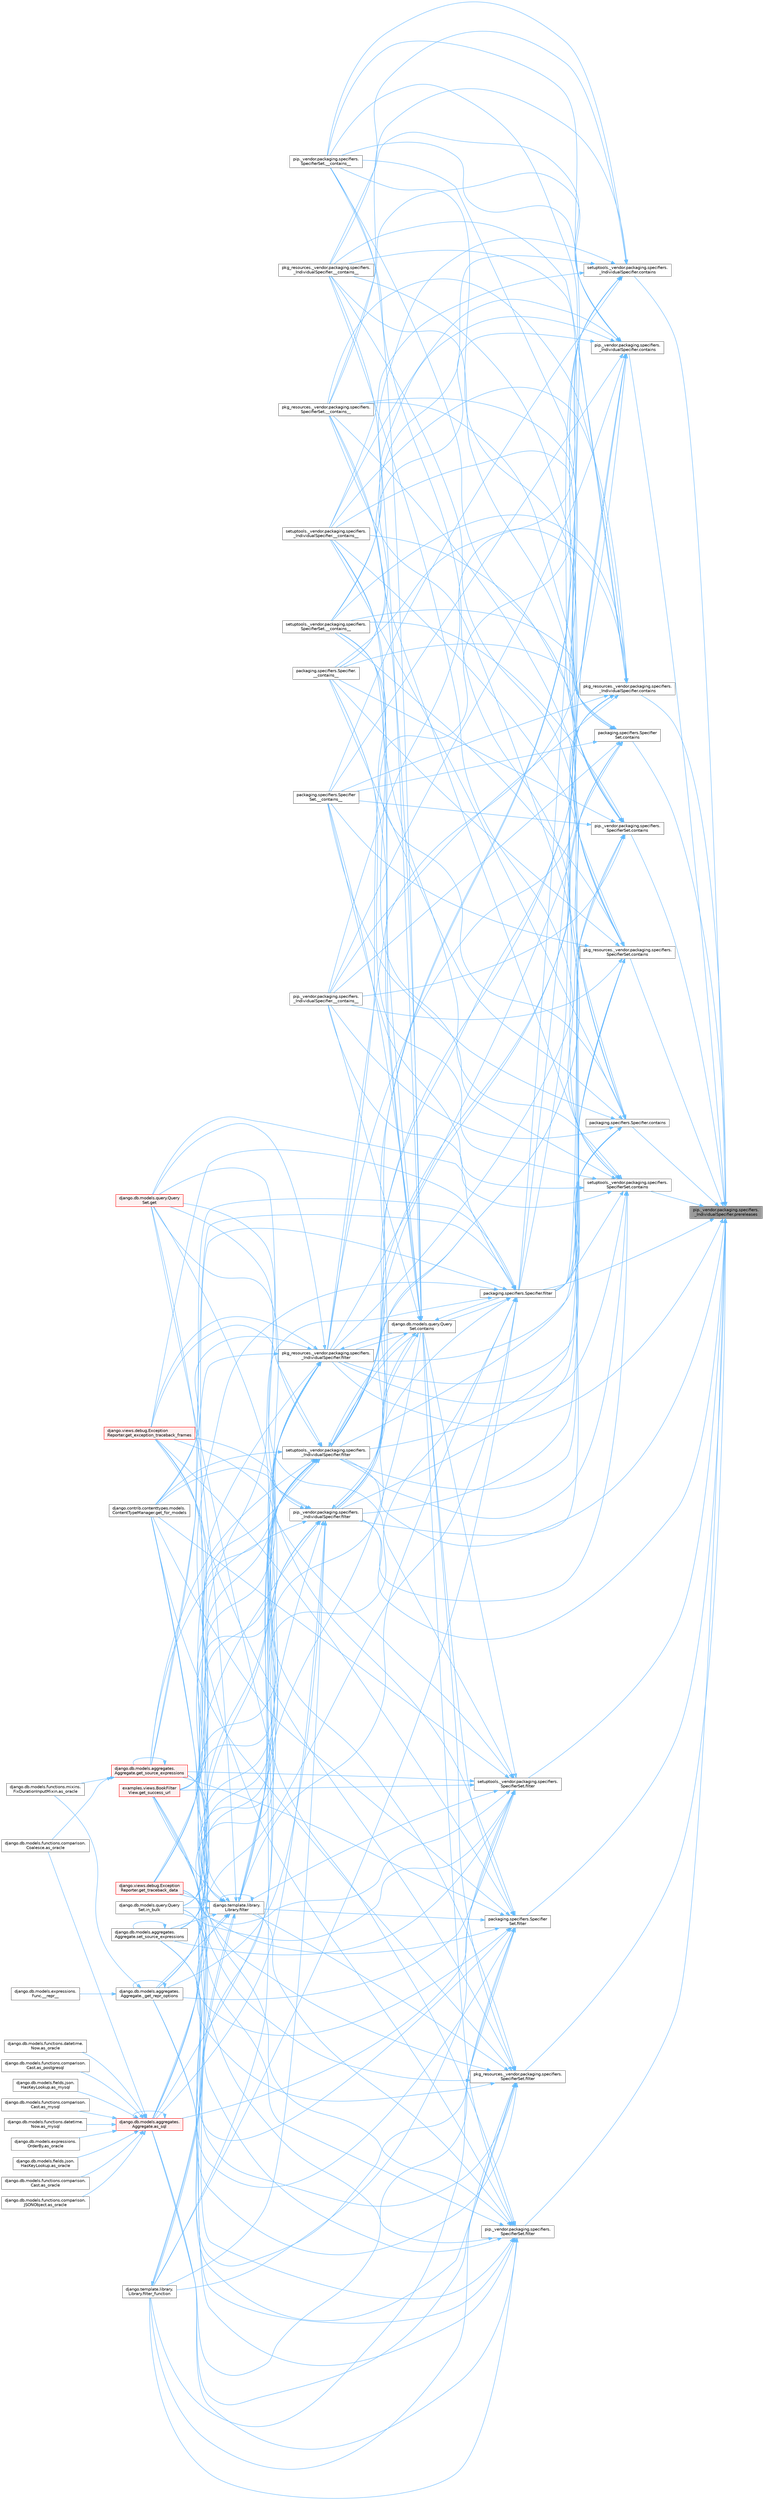 digraph "pip._vendor.packaging.specifiers._IndividualSpecifier.prereleases"
{
 // LATEX_PDF_SIZE
  bgcolor="transparent";
  edge [fontname=Helvetica,fontsize=10,labelfontname=Helvetica,labelfontsize=10];
  node [fontname=Helvetica,fontsize=10,shape=box,height=0.2,width=0.4];
  rankdir="RL";
  Node1 [id="Node000001",label="pip._vendor.packaging.specifiers.\l_IndividualSpecifier.prereleases",height=0.2,width=0.4,color="gray40", fillcolor="grey60", style="filled", fontcolor="black",tooltip=" "];
  Node1 -> Node2 [id="edge1_Node000001_Node000002",dir="back",color="steelblue1",style="solid",tooltip=" "];
  Node2 [id="Node000002",label="packaging.specifiers.Specifier.contains",height=0.2,width=0.4,color="grey40", fillcolor="white", style="filled",URL="$classpackaging_1_1specifiers_1_1_specifier.html#a782f94ca4b4d15bd461fd4c7a1c64ea1",tooltip=" "];
  Node2 -> Node3 [id="edge2_Node000002_Node000003",dir="back",color="steelblue1",style="solid",tooltip=" "];
  Node3 [id="Node000003",label="packaging.specifiers.Specifier.\l__contains__",height=0.2,width=0.4,color="grey40", fillcolor="white", style="filled",URL="$classpackaging_1_1specifiers_1_1_specifier.html#adc6d0f14bb1eff89499eea42047f3ba1",tooltip=" "];
  Node2 -> Node4 [id="edge3_Node000002_Node000004",dir="back",color="steelblue1",style="solid",tooltip=" "];
  Node4 [id="Node000004",label="packaging.specifiers.Specifier\lSet.__contains__",height=0.2,width=0.4,color="grey40", fillcolor="white", style="filled",URL="$classpackaging_1_1specifiers_1_1_specifier_set.html#afe431232e3df02a4ebec8ed882319eb4",tooltip=" "];
  Node2 -> Node5 [id="edge4_Node000002_Node000005",dir="back",color="steelblue1",style="solid",tooltip=" "];
  Node5 [id="Node000005",label="pip._vendor.packaging.specifiers.\l_IndividualSpecifier.__contains__",height=0.2,width=0.4,color="grey40", fillcolor="white", style="filled",URL="$classpip_1_1__vendor_1_1packaging_1_1specifiers_1_1___individual_specifier.html#a838b430af2f5ab5d2241a7c0bdd0e99e",tooltip=" "];
  Node2 -> Node6 [id="edge5_Node000002_Node000006",dir="back",color="steelblue1",style="solid",tooltip=" "];
  Node6 [id="Node000006",label="pip._vendor.packaging.specifiers.\lSpecifierSet.__contains__",height=0.2,width=0.4,color="grey40", fillcolor="white", style="filled",URL="$classpip_1_1__vendor_1_1packaging_1_1specifiers_1_1_specifier_set.html#a6129bfedcd20834661d4883f7fbaed86",tooltip=" "];
  Node2 -> Node7 [id="edge6_Node000002_Node000007",dir="back",color="steelblue1",style="solid",tooltip=" "];
  Node7 [id="Node000007",label="pkg_resources._vendor.packaging.specifiers.\l_IndividualSpecifier.__contains__",height=0.2,width=0.4,color="grey40", fillcolor="white", style="filled",URL="$classpkg__resources_1_1__vendor_1_1packaging_1_1specifiers_1_1___individual_specifier.html#a2370a23a1faa6987b992d9e69069aa6b",tooltip=" "];
  Node2 -> Node8 [id="edge7_Node000002_Node000008",dir="back",color="steelblue1",style="solid",tooltip=" "];
  Node8 [id="Node000008",label="pkg_resources._vendor.packaging.specifiers.\lSpecifierSet.__contains__",height=0.2,width=0.4,color="grey40", fillcolor="white", style="filled",URL="$classpkg__resources_1_1__vendor_1_1packaging_1_1specifiers_1_1_specifier_set.html#aad5022ca5dea895ec350e338ba308529",tooltip=" "];
  Node2 -> Node9 [id="edge8_Node000002_Node000009",dir="back",color="steelblue1",style="solid",tooltip=" "];
  Node9 [id="Node000009",label="setuptools._vendor.packaging.specifiers.\l_IndividualSpecifier.__contains__",height=0.2,width=0.4,color="grey40", fillcolor="white", style="filled",URL="$classsetuptools_1_1__vendor_1_1packaging_1_1specifiers_1_1___individual_specifier.html#aff90cdb7b48e1e261461d10f6bbe8c5e",tooltip=" "];
  Node2 -> Node10 [id="edge9_Node000002_Node000010",dir="back",color="steelblue1",style="solid",tooltip=" "];
  Node10 [id="Node000010",label="setuptools._vendor.packaging.specifiers.\lSpecifierSet.__contains__",height=0.2,width=0.4,color="grey40", fillcolor="white", style="filled",URL="$classsetuptools_1_1__vendor_1_1packaging_1_1specifiers_1_1_specifier_set.html#a44a6f0f6a924c5c4fb150fff13c089c6",tooltip=" "];
  Node2 -> Node11 [id="edge10_Node000002_Node000011",dir="back",color="steelblue1",style="solid",tooltip=" "];
  Node11 [id="Node000011",label="packaging.specifiers.Specifier.filter",height=0.2,width=0.4,color="grey40", fillcolor="white", style="filled",URL="$classpackaging_1_1specifiers_1_1_specifier.html#a22d9e14c5343d89e742b098b6d7997f7",tooltip=" "];
  Node11 -> Node12 [id="edge11_Node000011_Node000012",dir="back",color="steelblue1",style="solid",tooltip=" "];
  Node12 [id="Node000012",label="django.db.models.aggregates.\lAggregate._get_repr_options",height=0.2,width=0.4,color="grey40", fillcolor="white", style="filled",URL="$classdjango_1_1db_1_1models_1_1aggregates_1_1_aggregate.html#a9256cb09b47d2922447ef2d7e78a9cc7",tooltip=" "];
  Node12 -> Node13 [id="edge12_Node000012_Node000013",dir="back",color="steelblue1",style="solid",tooltip=" "];
  Node13 [id="Node000013",label="django.db.models.expressions.\lFunc.__repr__",height=0.2,width=0.4,color="grey40", fillcolor="white", style="filled",URL="$classdjango_1_1db_1_1models_1_1expressions_1_1_func.html#ad1ef3800339ee0fc7cb10de00f83dc79",tooltip=" "];
  Node12 -> Node12 [id="edge13_Node000012_Node000012",dir="back",color="steelblue1",style="solid",tooltip=" "];
  Node12 -> Node14 [id="edge14_Node000012_Node000014",dir="back",color="steelblue1",style="solid",tooltip=" "];
  Node14 [id="Node000014",label="django.db.models.functions.mixins.\lFixDurationInputMixin.as_oracle",height=0.2,width=0.4,color="grey40", fillcolor="white", style="filled",URL="$classdjango_1_1db_1_1models_1_1functions_1_1mixins_1_1_fix_duration_input_mixin.html#a2e5d6957724a89d03541cc897b6e6e53",tooltip=" "];
  Node11 -> Node15 [id="edge15_Node000011_Node000015",dir="back",color="steelblue1",style="solid",tooltip=" "];
  Node15 [id="Node000015",label="django.db.models.aggregates.\lAggregate.as_sql",height=0.2,width=0.4,color="red", fillcolor="#FFF0F0", style="filled",URL="$classdjango_1_1db_1_1models_1_1aggregates_1_1_aggregate.html#aeb213202f480fabf5956d513efab08d6",tooltip=" "];
  Node15 -> Node16 [id="edge16_Node000015_Node000016",dir="back",color="steelblue1",style="solid",tooltip=" "];
  Node16 [id="Node000016",label="django.db.models.fields.json.\lHasKeyLookup.as_mysql",height=0.2,width=0.4,color="grey40", fillcolor="white", style="filled",URL="$classdjango_1_1db_1_1models_1_1fields_1_1json_1_1_has_key_lookup.html#a10f67427287f2c0ea32513ca6f481e96",tooltip=" "];
  Node15 -> Node17 [id="edge17_Node000015_Node000017",dir="back",color="steelblue1",style="solid",tooltip=" "];
  Node17 [id="Node000017",label="django.db.models.functions.comparison.\lCast.as_mysql",height=0.2,width=0.4,color="grey40", fillcolor="white", style="filled",URL="$classdjango_1_1db_1_1models_1_1functions_1_1comparison_1_1_cast.html#a447737891e955909c6a381529a67a84e",tooltip=" "];
  Node15 -> Node18 [id="edge18_Node000015_Node000018",dir="back",color="steelblue1",style="solid",tooltip=" "];
  Node18 [id="Node000018",label="django.db.models.functions.datetime.\lNow.as_mysql",height=0.2,width=0.4,color="grey40", fillcolor="white", style="filled",URL="$classdjango_1_1db_1_1models_1_1functions_1_1datetime_1_1_now.html#a070a9334fb198086c0c4e96e9725d92b",tooltip=" "];
  Node15 -> Node19 [id="edge19_Node000015_Node000019",dir="back",color="steelblue1",style="solid",tooltip=" "];
  Node19 [id="Node000019",label="django.db.models.expressions.\lOrderBy.as_oracle",height=0.2,width=0.4,color="grey40", fillcolor="white", style="filled",URL="$classdjango_1_1db_1_1models_1_1expressions_1_1_order_by.html#af9b6ede9b0df85d6bcf54f983b3a8f6a",tooltip=" "];
  Node15 -> Node20 [id="edge20_Node000015_Node000020",dir="back",color="steelblue1",style="solid",tooltip=" "];
  Node20 [id="Node000020",label="django.db.models.fields.json.\lHasKeyLookup.as_oracle",height=0.2,width=0.4,color="grey40", fillcolor="white", style="filled",URL="$classdjango_1_1db_1_1models_1_1fields_1_1json_1_1_has_key_lookup.html#afbb88aa4fb23b3ec3acdc695c2f52398",tooltip=" "];
  Node15 -> Node21 [id="edge21_Node000015_Node000021",dir="back",color="steelblue1",style="solid",tooltip=" "];
  Node21 [id="Node000021",label="django.db.models.functions.comparison.\lCast.as_oracle",height=0.2,width=0.4,color="grey40", fillcolor="white", style="filled",URL="$classdjango_1_1db_1_1models_1_1functions_1_1comparison_1_1_cast.html#ad466cd7ca85dc257d9e2718f41a263ec",tooltip=" "];
  Node15 -> Node22 [id="edge22_Node000015_Node000022",dir="back",color="steelblue1",style="solid",tooltip=" "];
  Node22 [id="Node000022",label="django.db.models.functions.comparison.\lCoalesce.as_oracle",height=0.2,width=0.4,color="grey40", fillcolor="white", style="filled",URL="$classdjango_1_1db_1_1models_1_1functions_1_1comparison_1_1_coalesce.html#a1bbeea180ef3ef4d8ba5d51d33d6ef85",tooltip=" "];
  Node15 -> Node23 [id="edge23_Node000015_Node000023",dir="back",color="steelblue1",style="solid",tooltip=" "];
  Node23 [id="Node000023",label="django.db.models.functions.comparison.\lJSONObject.as_oracle",height=0.2,width=0.4,color="grey40", fillcolor="white", style="filled",URL="$classdjango_1_1db_1_1models_1_1functions_1_1comparison_1_1_j_s_o_n_object.html#a4b4fa1161d27b0a9bbbdd0370e9af364",tooltip=" "];
  Node15 -> Node24 [id="edge24_Node000015_Node000024",dir="back",color="steelblue1",style="solid",tooltip=" "];
  Node24 [id="Node000024",label="django.db.models.functions.datetime.\lNow.as_oracle",height=0.2,width=0.4,color="grey40", fillcolor="white", style="filled",URL="$classdjango_1_1db_1_1models_1_1functions_1_1datetime_1_1_now.html#ad5e1ae918a5c4d39f675f98280440538",tooltip=" "];
  Node15 -> Node25 [id="edge25_Node000015_Node000025",dir="back",color="steelblue1",style="solid",tooltip=" "];
  Node25 [id="Node000025",label="django.db.models.functions.comparison.\lCast.as_postgresql",height=0.2,width=0.4,color="grey40", fillcolor="white", style="filled",URL="$classdjango_1_1db_1_1models_1_1functions_1_1comparison_1_1_cast.html#ae51aa6aa6fe8ca7064d8bca2f8e05188",tooltip=" "];
  Node15 -> Node15 [id="edge26_Node000015_Node000015",dir="back",color="steelblue1",style="solid",tooltip=" "];
  Node11 -> Node44 [id="edge27_Node000011_Node000044",dir="back",color="steelblue1",style="solid",tooltip=" "];
  Node44 [id="Node000044",label="django.db.models.query.Query\lSet.contains",height=0.2,width=0.4,color="grey40", fillcolor="white", style="filled",URL="$classdjango_1_1db_1_1models_1_1query_1_1_query_set.html#a242e569a4bce6723adc3e71fdc69b70f",tooltip=" "];
  Node44 -> Node3 [id="edge28_Node000044_Node000003",dir="back",color="steelblue1",style="solid",tooltip=" "];
  Node44 -> Node4 [id="edge29_Node000044_Node000004",dir="back",color="steelblue1",style="solid",tooltip=" "];
  Node44 -> Node5 [id="edge30_Node000044_Node000005",dir="back",color="steelblue1",style="solid",tooltip=" "];
  Node44 -> Node6 [id="edge31_Node000044_Node000006",dir="back",color="steelblue1",style="solid",tooltip=" "];
  Node44 -> Node7 [id="edge32_Node000044_Node000007",dir="back",color="steelblue1",style="solid",tooltip=" "];
  Node44 -> Node8 [id="edge33_Node000044_Node000008",dir="back",color="steelblue1",style="solid",tooltip=" "];
  Node44 -> Node9 [id="edge34_Node000044_Node000009",dir="back",color="steelblue1",style="solid",tooltip=" "];
  Node44 -> Node10 [id="edge35_Node000044_Node000010",dir="back",color="steelblue1",style="solid",tooltip=" "];
  Node44 -> Node11 [id="edge36_Node000044_Node000011",dir="back",color="steelblue1",style="solid",tooltip=" "];
  Node44 -> Node45 [id="edge37_Node000044_Node000045",dir="back",color="steelblue1",style="solid",tooltip=" "];
  Node45 [id="Node000045",label="pip._vendor.packaging.specifiers.\l_IndividualSpecifier.filter",height=0.2,width=0.4,color="grey40", fillcolor="white", style="filled",URL="$classpip_1_1__vendor_1_1packaging_1_1specifiers_1_1___individual_specifier.html#a6203976cfa5ddd6a1f47f8dfe0669fd7",tooltip=" "];
  Node45 -> Node12 [id="edge38_Node000045_Node000012",dir="back",color="steelblue1",style="solid",tooltip=" "];
  Node45 -> Node15 [id="edge39_Node000045_Node000015",dir="back",color="steelblue1",style="solid",tooltip=" "];
  Node45 -> Node44 [id="edge40_Node000045_Node000044",dir="back",color="steelblue1",style="solid",tooltip=" "];
  Node45 -> Node46 [id="edge41_Node000045_Node000046",dir="back",color="steelblue1",style="solid",tooltip=" "];
  Node46 [id="Node000046",label="django.template.library.\lLibrary.filter",height=0.2,width=0.4,color="grey40", fillcolor="white", style="filled",URL="$classdjango_1_1template_1_1library_1_1_library.html#ac67bb1211ffc0354d5bf33029a58aa43",tooltip=" "];
  Node46 -> Node12 [id="edge42_Node000046_Node000012",dir="back",color="steelblue1",style="solid",tooltip=" "];
  Node46 -> Node15 [id="edge43_Node000046_Node000015",dir="back",color="steelblue1",style="solid",tooltip=" "];
  Node46 -> Node44 [id="edge44_Node000046_Node000044",dir="back",color="steelblue1",style="solid",tooltip=" "];
  Node46 -> Node46 [id="edge45_Node000046_Node000046",dir="back",color="steelblue1",style="solid",tooltip=" "];
  Node46 -> Node47 [id="edge46_Node000046_Node000047",dir="back",color="steelblue1",style="solid",tooltip=" "];
  Node47 [id="Node000047",label="django.template.library.\lLibrary.filter_function",height=0.2,width=0.4,color="grey40", fillcolor="white", style="filled",URL="$classdjango_1_1template_1_1library_1_1_library.html#ac31ca4b9799430f0623aea9d177a04dc",tooltip=" "];
  Node47 -> Node46 [id="edge47_Node000047_Node000046",dir="back",color="steelblue1",style="solid",tooltip=" "];
  Node46 -> Node48 [id="edge48_Node000046_Node000048",dir="back",color="steelblue1",style="solid",tooltip=" "];
  Node48 [id="Node000048",label="django.db.models.query.Query\lSet.get",height=0.2,width=0.4,color="red", fillcolor="#FFF0F0", style="filled",URL="$classdjango_1_1db_1_1models_1_1query_1_1_query_set.html#afe9afa909843984d4fa4c2555f0f1310",tooltip=" "];
  Node46 -> Node2611 [id="edge49_Node000046_Node002611",dir="back",color="steelblue1",style="solid",tooltip=" "];
  Node2611 [id="Node002611",label="django.views.debug.Exception\lReporter.get_exception_traceback_frames",height=0.2,width=0.4,color="red", fillcolor="#FFF0F0", style="filled",URL="$classdjango_1_1views_1_1debug_1_1_exception_reporter.html#a326b08b3941038a5504f8e0a846bae68",tooltip=" "];
  Node46 -> Node695 [id="edge50_Node000046_Node000695",dir="back",color="steelblue1",style="solid",tooltip=" "];
  Node695 [id="Node000695",label="django.contrib.contenttypes.models.\lContentTypeManager.get_for_models",height=0.2,width=0.4,color="grey40", fillcolor="white", style="filled",URL="$classdjango_1_1contrib_1_1contenttypes_1_1models_1_1_content_type_manager.html#a541a2e215680799739b6f8c1b19ddda4",tooltip=" "];
  Node46 -> Node2613 [id="edge51_Node000046_Node002613",dir="back",color="steelblue1",style="solid",tooltip=" "];
  Node2613 [id="Node002613",label="django.db.models.aggregates.\lAggregate.get_source_expressions",height=0.2,width=0.4,color="red", fillcolor="#FFF0F0", style="filled",URL="$classdjango_1_1db_1_1models_1_1aggregates_1_1_aggregate.html#a4a47839518c013f780a931e4bcf2d4f1",tooltip=" "];
  Node2613 -> Node22 [id="edge52_Node002613_Node000022",dir="back",color="steelblue1",style="solid",tooltip=" "];
  Node2613 -> Node14 [id="edge53_Node002613_Node000014",dir="back",color="steelblue1",style="solid",tooltip=" "];
  Node2613 -> Node2613 [id="edge54_Node002613_Node002613",dir="back",color="steelblue1",style="solid",tooltip=" "];
  Node46 -> Node2615 [id="edge55_Node000046_Node002615",dir="back",color="steelblue1",style="solid",tooltip=" "];
  Node2615 [id="Node002615",label="examples.views.BookFilter\lView.get_success_url",height=0.2,width=0.4,color="red", fillcolor="#FFF0F0", style="filled",URL="$classexamples_1_1views_1_1_book_filter_view.html#aa2850ac24b9acf2933ac3db160ee5a56",tooltip=" "];
  Node46 -> Node159 [id="edge56_Node000046_Node000159",dir="back",color="steelblue1",style="solid",tooltip=" "];
  Node159 [id="Node000159",label="django.views.debug.Exception\lReporter.get_traceback_data",height=0.2,width=0.4,color="red", fillcolor="#FFF0F0", style="filled",URL="$classdjango_1_1views_1_1debug_1_1_exception_reporter.html#ada9d00ba4c901b186db405e92ebbc211",tooltip=" "];
  Node46 -> Node2616 [id="edge57_Node000046_Node002616",dir="back",color="steelblue1",style="solid",tooltip=" "];
  Node2616 [id="Node002616",label="django.db.models.query.Query\lSet.in_bulk",height=0.2,width=0.4,color="grey40", fillcolor="white", style="filled",URL="$classdjango_1_1db_1_1models_1_1query_1_1_query_set.html#a5958a37586e4e5a39b6b2f8e3fa65d86",tooltip=" "];
  Node46 -> Node2617 [id="edge58_Node000046_Node002617",dir="back",color="steelblue1",style="solid",tooltip=" "];
  Node2617 [id="Node002617",label="django.db.models.aggregates.\lAggregate.set_source_expressions",height=0.2,width=0.4,color="grey40", fillcolor="white", style="filled",URL="$classdjango_1_1db_1_1models_1_1aggregates_1_1_aggregate.html#ae123c87f582b2a3de60590013454b69f",tooltip=" "];
  Node2617 -> Node2617 [id="edge59_Node002617_Node002617",dir="back",color="steelblue1",style="solid",tooltip=" "];
  Node45 -> Node47 [id="edge60_Node000045_Node000047",dir="back",color="steelblue1",style="solid",tooltip=" "];
  Node45 -> Node48 [id="edge61_Node000045_Node000048",dir="back",color="steelblue1",style="solid",tooltip=" "];
  Node45 -> Node2611 [id="edge62_Node000045_Node002611",dir="back",color="steelblue1",style="solid",tooltip=" "];
  Node45 -> Node695 [id="edge63_Node000045_Node000695",dir="back",color="steelblue1",style="solid",tooltip=" "];
  Node45 -> Node2613 [id="edge64_Node000045_Node002613",dir="back",color="steelblue1",style="solid",tooltip=" "];
  Node45 -> Node2615 [id="edge65_Node000045_Node002615",dir="back",color="steelblue1",style="solid",tooltip=" "];
  Node45 -> Node159 [id="edge66_Node000045_Node000159",dir="back",color="steelblue1",style="solid",tooltip=" "];
  Node45 -> Node2616 [id="edge67_Node000045_Node002616",dir="back",color="steelblue1",style="solid",tooltip=" "];
  Node45 -> Node2617 [id="edge68_Node000045_Node002617",dir="back",color="steelblue1",style="solid",tooltip=" "];
  Node44 -> Node3178 [id="edge69_Node000044_Node003178",dir="back",color="steelblue1",style="solid",tooltip=" "];
  Node3178 [id="Node003178",label="pkg_resources._vendor.packaging.specifiers.\l_IndividualSpecifier.filter",height=0.2,width=0.4,color="grey40", fillcolor="white", style="filled",URL="$classpkg__resources_1_1__vendor_1_1packaging_1_1specifiers_1_1___individual_specifier.html#ad284c0e05b23f4b6838266492c00fc3e",tooltip=" "];
  Node3178 -> Node12 [id="edge70_Node003178_Node000012",dir="back",color="steelblue1",style="solid",tooltip=" "];
  Node3178 -> Node15 [id="edge71_Node003178_Node000015",dir="back",color="steelblue1",style="solid",tooltip=" "];
  Node3178 -> Node44 [id="edge72_Node003178_Node000044",dir="back",color="steelblue1",style="solid",tooltip=" "];
  Node3178 -> Node46 [id="edge73_Node003178_Node000046",dir="back",color="steelblue1",style="solid",tooltip=" "];
  Node3178 -> Node47 [id="edge74_Node003178_Node000047",dir="back",color="steelblue1",style="solid",tooltip=" "];
  Node3178 -> Node48 [id="edge75_Node003178_Node000048",dir="back",color="steelblue1",style="solid",tooltip=" "];
  Node3178 -> Node2611 [id="edge76_Node003178_Node002611",dir="back",color="steelblue1",style="solid",tooltip=" "];
  Node3178 -> Node695 [id="edge77_Node003178_Node000695",dir="back",color="steelblue1",style="solid",tooltip=" "];
  Node3178 -> Node2613 [id="edge78_Node003178_Node002613",dir="back",color="steelblue1",style="solid",tooltip=" "];
  Node3178 -> Node2615 [id="edge79_Node003178_Node002615",dir="back",color="steelblue1",style="solid",tooltip=" "];
  Node3178 -> Node159 [id="edge80_Node003178_Node000159",dir="back",color="steelblue1",style="solid",tooltip=" "];
  Node3178 -> Node2616 [id="edge81_Node003178_Node002616",dir="back",color="steelblue1",style="solid",tooltip=" "];
  Node3178 -> Node2617 [id="edge82_Node003178_Node002617",dir="back",color="steelblue1",style="solid",tooltip=" "];
  Node44 -> Node3179 [id="edge83_Node000044_Node003179",dir="back",color="steelblue1",style="solid",tooltip=" "];
  Node3179 [id="Node003179",label="setuptools._vendor.packaging.specifiers.\l_IndividualSpecifier.filter",height=0.2,width=0.4,color="grey40", fillcolor="white", style="filled",URL="$classsetuptools_1_1__vendor_1_1packaging_1_1specifiers_1_1___individual_specifier.html#a7f35b396bffe2a5276887eda17fd660b",tooltip=" "];
  Node3179 -> Node12 [id="edge84_Node003179_Node000012",dir="back",color="steelblue1",style="solid",tooltip=" "];
  Node3179 -> Node15 [id="edge85_Node003179_Node000015",dir="back",color="steelblue1",style="solid",tooltip=" "];
  Node3179 -> Node44 [id="edge86_Node003179_Node000044",dir="back",color="steelblue1",style="solid",tooltip=" "];
  Node3179 -> Node46 [id="edge87_Node003179_Node000046",dir="back",color="steelblue1",style="solid",tooltip=" "];
  Node3179 -> Node47 [id="edge88_Node003179_Node000047",dir="back",color="steelblue1",style="solid",tooltip=" "];
  Node3179 -> Node48 [id="edge89_Node003179_Node000048",dir="back",color="steelblue1",style="solid",tooltip=" "];
  Node3179 -> Node2611 [id="edge90_Node003179_Node002611",dir="back",color="steelblue1",style="solid",tooltip=" "];
  Node3179 -> Node695 [id="edge91_Node003179_Node000695",dir="back",color="steelblue1",style="solid",tooltip=" "];
  Node3179 -> Node2613 [id="edge92_Node003179_Node002613",dir="back",color="steelblue1",style="solid",tooltip=" "];
  Node3179 -> Node2615 [id="edge93_Node003179_Node002615",dir="back",color="steelblue1",style="solid",tooltip=" "];
  Node3179 -> Node159 [id="edge94_Node003179_Node000159",dir="back",color="steelblue1",style="solid",tooltip=" "];
  Node3179 -> Node2616 [id="edge95_Node003179_Node002616",dir="back",color="steelblue1",style="solid",tooltip=" "];
  Node3179 -> Node2617 [id="edge96_Node003179_Node002617",dir="back",color="steelblue1",style="solid",tooltip=" "];
  Node11 -> Node46 [id="edge97_Node000011_Node000046",dir="back",color="steelblue1",style="solid",tooltip=" "];
  Node11 -> Node47 [id="edge98_Node000011_Node000047",dir="back",color="steelblue1",style="solid",tooltip=" "];
  Node11 -> Node48 [id="edge99_Node000011_Node000048",dir="back",color="steelblue1",style="solid",tooltip=" "];
  Node11 -> Node2611 [id="edge100_Node000011_Node002611",dir="back",color="steelblue1",style="solid",tooltip=" "];
  Node11 -> Node695 [id="edge101_Node000011_Node000695",dir="back",color="steelblue1",style="solid",tooltip=" "];
  Node11 -> Node2613 [id="edge102_Node000011_Node002613",dir="back",color="steelblue1",style="solid",tooltip=" "];
  Node11 -> Node2615 [id="edge103_Node000011_Node002615",dir="back",color="steelblue1",style="solid",tooltip=" "];
  Node11 -> Node159 [id="edge104_Node000011_Node000159",dir="back",color="steelblue1",style="solid",tooltip=" "];
  Node11 -> Node2616 [id="edge105_Node000011_Node002616",dir="back",color="steelblue1",style="solid",tooltip=" "];
  Node11 -> Node2617 [id="edge106_Node000011_Node002617",dir="back",color="steelblue1",style="solid",tooltip=" "];
  Node2 -> Node45 [id="edge107_Node000002_Node000045",dir="back",color="steelblue1",style="solid",tooltip=" "];
  Node2 -> Node3178 [id="edge108_Node000002_Node003178",dir="back",color="steelblue1",style="solid",tooltip=" "];
  Node2 -> Node3179 [id="edge109_Node000002_Node003179",dir="back",color="steelblue1",style="solid",tooltip=" "];
  Node1 -> Node3180 [id="edge110_Node000001_Node003180",dir="back",color="steelblue1",style="solid",tooltip=" "];
  Node3180 [id="Node003180",label="packaging.specifiers.Specifier\lSet.contains",height=0.2,width=0.4,color="grey40", fillcolor="white", style="filled",URL="$classpackaging_1_1specifiers_1_1_specifier_set.html#ada64d1b5bfa107e43857d5504e92b233",tooltip=" "];
  Node3180 -> Node3 [id="edge111_Node003180_Node000003",dir="back",color="steelblue1",style="solid",tooltip=" "];
  Node3180 -> Node4 [id="edge112_Node003180_Node000004",dir="back",color="steelblue1",style="solid",tooltip=" "];
  Node3180 -> Node5 [id="edge113_Node003180_Node000005",dir="back",color="steelblue1",style="solid",tooltip=" "];
  Node3180 -> Node6 [id="edge114_Node003180_Node000006",dir="back",color="steelblue1",style="solid",tooltip=" "];
  Node3180 -> Node7 [id="edge115_Node003180_Node000007",dir="back",color="steelblue1",style="solid",tooltip=" "];
  Node3180 -> Node8 [id="edge116_Node003180_Node000008",dir="back",color="steelblue1",style="solid",tooltip=" "];
  Node3180 -> Node9 [id="edge117_Node003180_Node000009",dir="back",color="steelblue1",style="solid",tooltip=" "];
  Node3180 -> Node10 [id="edge118_Node003180_Node000010",dir="back",color="steelblue1",style="solid",tooltip=" "];
  Node3180 -> Node11 [id="edge119_Node003180_Node000011",dir="back",color="steelblue1",style="solid",tooltip=" "];
  Node3180 -> Node45 [id="edge120_Node003180_Node000045",dir="back",color="steelblue1",style="solid",tooltip=" "];
  Node3180 -> Node3178 [id="edge121_Node003180_Node003178",dir="back",color="steelblue1",style="solid",tooltip=" "];
  Node3180 -> Node3179 [id="edge122_Node003180_Node003179",dir="back",color="steelblue1",style="solid",tooltip=" "];
  Node1 -> Node3181 [id="edge123_Node000001_Node003181",dir="back",color="steelblue1",style="solid",tooltip=" "];
  Node3181 [id="Node003181",label="pip._vendor.packaging.specifiers.\l_IndividualSpecifier.contains",height=0.2,width=0.4,color="grey40", fillcolor="white", style="filled",URL="$classpip_1_1__vendor_1_1packaging_1_1specifiers_1_1___individual_specifier.html#a0225ec2329bc258c9ff7d62a4ad6dde5",tooltip=" "];
  Node3181 -> Node3 [id="edge124_Node003181_Node000003",dir="back",color="steelblue1",style="solid",tooltip=" "];
  Node3181 -> Node4 [id="edge125_Node003181_Node000004",dir="back",color="steelblue1",style="solid",tooltip=" "];
  Node3181 -> Node5 [id="edge126_Node003181_Node000005",dir="back",color="steelblue1",style="solid",tooltip=" "];
  Node3181 -> Node6 [id="edge127_Node003181_Node000006",dir="back",color="steelblue1",style="solid",tooltip=" "];
  Node3181 -> Node7 [id="edge128_Node003181_Node000007",dir="back",color="steelblue1",style="solid",tooltip=" "];
  Node3181 -> Node8 [id="edge129_Node003181_Node000008",dir="back",color="steelblue1",style="solid",tooltip=" "];
  Node3181 -> Node9 [id="edge130_Node003181_Node000009",dir="back",color="steelblue1",style="solid",tooltip=" "];
  Node3181 -> Node10 [id="edge131_Node003181_Node000010",dir="back",color="steelblue1",style="solid",tooltip=" "];
  Node3181 -> Node11 [id="edge132_Node003181_Node000011",dir="back",color="steelblue1",style="solid",tooltip=" "];
  Node3181 -> Node45 [id="edge133_Node003181_Node000045",dir="back",color="steelblue1",style="solid",tooltip=" "];
  Node3181 -> Node3178 [id="edge134_Node003181_Node003178",dir="back",color="steelblue1",style="solid",tooltip=" "];
  Node3181 -> Node3179 [id="edge135_Node003181_Node003179",dir="back",color="steelblue1",style="solid",tooltip=" "];
  Node1 -> Node3182 [id="edge136_Node000001_Node003182",dir="back",color="steelblue1",style="solid",tooltip=" "];
  Node3182 [id="Node003182",label="pip._vendor.packaging.specifiers.\lSpecifierSet.contains",height=0.2,width=0.4,color="grey40", fillcolor="white", style="filled",URL="$classpip_1_1__vendor_1_1packaging_1_1specifiers_1_1_specifier_set.html#a4c6c2f9778aaca8bc7eb77e5fa358a47",tooltip=" "];
  Node3182 -> Node3 [id="edge137_Node003182_Node000003",dir="back",color="steelblue1",style="solid",tooltip=" "];
  Node3182 -> Node4 [id="edge138_Node003182_Node000004",dir="back",color="steelblue1",style="solid",tooltip=" "];
  Node3182 -> Node5 [id="edge139_Node003182_Node000005",dir="back",color="steelblue1",style="solid",tooltip=" "];
  Node3182 -> Node6 [id="edge140_Node003182_Node000006",dir="back",color="steelblue1",style="solid",tooltip=" "];
  Node3182 -> Node7 [id="edge141_Node003182_Node000007",dir="back",color="steelblue1",style="solid",tooltip=" "];
  Node3182 -> Node8 [id="edge142_Node003182_Node000008",dir="back",color="steelblue1",style="solid",tooltip=" "];
  Node3182 -> Node9 [id="edge143_Node003182_Node000009",dir="back",color="steelblue1",style="solid",tooltip=" "];
  Node3182 -> Node10 [id="edge144_Node003182_Node000010",dir="back",color="steelblue1",style="solid",tooltip=" "];
  Node3182 -> Node11 [id="edge145_Node003182_Node000011",dir="back",color="steelblue1",style="solid",tooltip=" "];
  Node3182 -> Node45 [id="edge146_Node003182_Node000045",dir="back",color="steelblue1",style="solid",tooltip=" "];
  Node3182 -> Node3178 [id="edge147_Node003182_Node003178",dir="back",color="steelblue1",style="solid",tooltip=" "];
  Node3182 -> Node3179 [id="edge148_Node003182_Node003179",dir="back",color="steelblue1",style="solid",tooltip=" "];
  Node1 -> Node3183 [id="edge149_Node000001_Node003183",dir="back",color="steelblue1",style="solid",tooltip=" "];
  Node3183 [id="Node003183",label="pkg_resources._vendor.packaging.specifiers.\l_IndividualSpecifier.contains",height=0.2,width=0.4,color="grey40", fillcolor="white", style="filled",URL="$classpkg__resources_1_1__vendor_1_1packaging_1_1specifiers_1_1___individual_specifier.html#ad490fa0c3edddc0b101c1f2a13af7644",tooltip=" "];
  Node3183 -> Node3 [id="edge150_Node003183_Node000003",dir="back",color="steelblue1",style="solid",tooltip=" "];
  Node3183 -> Node4 [id="edge151_Node003183_Node000004",dir="back",color="steelblue1",style="solid",tooltip=" "];
  Node3183 -> Node5 [id="edge152_Node003183_Node000005",dir="back",color="steelblue1",style="solid",tooltip=" "];
  Node3183 -> Node6 [id="edge153_Node003183_Node000006",dir="back",color="steelblue1",style="solid",tooltip=" "];
  Node3183 -> Node7 [id="edge154_Node003183_Node000007",dir="back",color="steelblue1",style="solid",tooltip=" "];
  Node3183 -> Node8 [id="edge155_Node003183_Node000008",dir="back",color="steelblue1",style="solid",tooltip=" "];
  Node3183 -> Node9 [id="edge156_Node003183_Node000009",dir="back",color="steelblue1",style="solid",tooltip=" "];
  Node3183 -> Node10 [id="edge157_Node003183_Node000010",dir="back",color="steelblue1",style="solid",tooltip=" "];
  Node3183 -> Node11 [id="edge158_Node003183_Node000011",dir="back",color="steelblue1",style="solid",tooltip=" "];
  Node3183 -> Node45 [id="edge159_Node003183_Node000045",dir="back",color="steelblue1",style="solid",tooltip=" "];
  Node3183 -> Node3178 [id="edge160_Node003183_Node003178",dir="back",color="steelblue1",style="solid",tooltip=" "];
  Node3183 -> Node3179 [id="edge161_Node003183_Node003179",dir="back",color="steelblue1",style="solid",tooltip=" "];
  Node1 -> Node3184 [id="edge162_Node000001_Node003184",dir="back",color="steelblue1",style="solid",tooltip=" "];
  Node3184 [id="Node003184",label="pkg_resources._vendor.packaging.specifiers.\lSpecifierSet.contains",height=0.2,width=0.4,color="grey40", fillcolor="white", style="filled",URL="$classpkg__resources_1_1__vendor_1_1packaging_1_1specifiers_1_1_specifier_set.html#a5ea365d83f483f55a0b80c368a5ce5dd",tooltip=" "];
  Node3184 -> Node3 [id="edge163_Node003184_Node000003",dir="back",color="steelblue1",style="solid",tooltip=" "];
  Node3184 -> Node4 [id="edge164_Node003184_Node000004",dir="back",color="steelblue1",style="solid",tooltip=" "];
  Node3184 -> Node5 [id="edge165_Node003184_Node000005",dir="back",color="steelblue1",style="solid",tooltip=" "];
  Node3184 -> Node6 [id="edge166_Node003184_Node000006",dir="back",color="steelblue1",style="solid",tooltip=" "];
  Node3184 -> Node7 [id="edge167_Node003184_Node000007",dir="back",color="steelblue1",style="solid",tooltip=" "];
  Node3184 -> Node8 [id="edge168_Node003184_Node000008",dir="back",color="steelblue1",style="solid",tooltip=" "];
  Node3184 -> Node9 [id="edge169_Node003184_Node000009",dir="back",color="steelblue1",style="solid",tooltip=" "];
  Node3184 -> Node10 [id="edge170_Node003184_Node000010",dir="back",color="steelblue1",style="solid",tooltip=" "];
  Node3184 -> Node11 [id="edge171_Node003184_Node000011",dir="back",color="steelblue1",style="solid",tooltip=" "];
  Node3184 -> Node45 [id="edge172_Node003184_Node000045",dir="back",color="steelblue1",style="solid",tooltip=" "];
  Node3184 -> Node3178 [id="edge173_Node003184_Node003178",dir="back",color="steelblue1",style="solid",tooltip=" "];
  Node3184 -> Node3179 [id="edge174_Node003184_Node003179",dir="back",color="steelblue1",style="solid",tooltip=" "];
  Node1 -> Node3185 [id="edge175_Node000001_Node003185",dir="back",color="steelblue1",style="solid",tooltip=" "];
  Node3185 [id="Node003185",label="setuptools._vendor.packaging.specifiers.\l_IndividualSpecifier.contains",height=0.2,width=0.4,color="grey40", fillcolor="white", style="filled",URL="$classsetuptools_1_1__vendor_1_1packaging_1_1specifiers_1_1___individual_specifier.html#aed6d984e133bfe928b2ee6e1315a1d00",tooltip=" "];
  Node3185 -> Node3 [id="edge176_Node003185_Node000003",dir="back",color="steelblue1",style="solid",tooltip=" "];
  Node3185 -> Node4 [id="edge177_Node003185_Node000004",dir="back",color="steelblue1",style="solid",tooltip=" "];
  Node3185 -> Node5 [id="edge178_Node003185_Node000005",dir="back",color="steelblue1",style="solid",tooltip=" "];
  Node3185 -> Node6 [id="edge179_Node003185_Node000006",dir="back",color="steelblue1",style="solid",tooltip=" "];
  Node3185 -> Node7 [id="edge180_Node003185_Node000007",dir="back",color="steelblue1",style="solid",tooltip=" "];
  Node3185 -> Node8 [id="edge181_Node003185_Node000008",dir="back",color="steelblue1",style="solid",tooltip=" "];
  Node3185 -> Node9 [id="edge182_Node003185_Node000009",dir="back",color="steelblue1",style="solid",tooltip=" "];
  Node3185 -> Node10 [id="edge183_Node003185_Node000010",dir="back",color="steelblue1",style="solid",tooltip=" "];
  Node3185 -> Node11 [id="edge184_Node003185_Node000011",dir="back",color="steelblue1",style="solid",tooltip=" "];
  Node3185 -> Node45 [id="edge185_Node003185_Node000045",dir="back",color="steelblue1",style="solid",tooltip=" "];
  Node3185 -> Node3178 [id="edge186_Node003185_Node003178",dir="back",color="steelblue1",style="solid",tooltip=" "];
  Node3185 -> Node3179 [id="edge187_Node003185_Node003179",dir="back",color="steelblue1",style="solid",tooltip=" "];
  Node1 -> Node3186 [id="edge188_Node000001_Node003186",dir="back",color="steelblue1",style="solid",tooltip=" "];
  Node3186 [id="Node003186",label="setuptools._vendor.packaging.specifiers.\lSpecifierSet.contains",height=0.2,width=0.4,color="grey40", fillcolor="white", style="filled",URL="$classsetuptools_1_1__vendor_1_1packaging_1_1specifiers_1_1_specifier_set.html#a52cf5f16802c51a7865853000c0c6b35",tooltip=" "];
  Node3186 -> Node3 [id="edge189_Node003186_Node000003",dir="back",color="steelblue1",style="solid",tooltip=" "];
  Node3186 -> Node4 [id="edge190_Node003186_Node000004",dir="back",color="steelblue1",style="solid",tooltip=" "];
  Node3186 -> Node5 [id="edge191_Node003186_Node000005",dir="back",color="steelblue1",style="solid",tooltip=" "];
  Node3186 -> Node6 [id="edge192_Node003186_Node000006",dir="back",color="steelblue1",style="solid",tooltip=" "];
  Node3186 -> Node7 [id="edge193_Node003186_Node000007",dir="back",color="steelblue1",style="solid",tooltip=" "];
  Node3186 -> Node8 [id="edge194_Node003186_Node000008",dir="back",color="steelblue1",style="solid",tooltip=" "];
  Node3186 -> Node9 [id="edge195_Node003186_Node000009",dir="back",color="steelblue1",style="solid",tooltip=" "];
  Node3186 -> Node10 [id="edge196_Node003186_Node000010",dir="back",color="steelblue1",style="solid",tooltip=" "];
  Node3186 -> Node11 [id="edge197_Node003186_Node000011",dir="back",color="steelblue1",style="solid",tooltip=" "];
  Node3186 -> Node45 [id="edge198_Node003186_Node000045",dir="back",color="steelblue1",style="solid",tooltip=" "];
  Node3186 -> Node3178 [id="edge199_Node003186_Node003178",dir="back",color="steelblue1",style="solid",tooltip=" "];
  Node3186 -> Node3179 [id="edge200_Node003186_Node003179",dir="back",color="steelblue1",style="solid",tooltip=" "];
  Node1 -> Node11 [id="edge201_Node000001_Node000011",dir="back",color="steelblue1",style="solid",tooltip=" "];
  Node1 -> Node3187 [id="edge202_Node000001_Node003187",dir="back",color="steelblue1",style="solid",tooltip=" "];
  Node3187 [id="Node003187",label="packaging.specifiers.Specifier\lSet.filter",height=0.2,width=0.4,color="grey40", fillcolor="white", style="filled",URL="$classpackaging_1_1specifiers_1_1_specifier_set.html#a65b70b2cc0c5bad34b31461955a36d87",tooltip=" "];
  Node3187 -> Node12 [id="edge203_Node003187_Node000012",dir="back",color="steelblue1",style="solid",tooltip=" "];
  Node3187 -> Node15 [id="edge204_Node003187_Node000015",dir="back",color="steelblue1",style="solid",tooltip=" "];
  Node3187 -> Node44 [id="edge205_Node003187_Node000044",dir="back",color="steelblue1",style="solid",tooltip=" "];
  Node3187 -> Node46 [id="edge206_Node003187_Node000046",dir="back",color="steelblue1",style="solid",tooltip=" "];
  Node3187 -> Node47 [id="edge207_Node003187_Node000047",dir="back",color="steelblue1",style="solid",tooltip=" "];
  Node3187 -> Node48 [id="edge208_Node003187_Node000048",dir="back",color="steelblue1",style="solid",tooltip=" "];
  Node3187 -> Node2611 [id="edge209_Node003187_Node002611",dir="back",color="steelblue1",style="solid",tooltip=" "];
  Node3187 -> Node695 [id="edge210_Node003187_Node000695",dir="back",color="steelblue1",style="solid",tooltip=" "];
  Node3187 -> Node2613 [id="edge211_Node003187_Node002613",dir="back",color="steelblue1",style="solid",tooltip=" "];
  Node3187 -> Node2615 [id="edge212_Node003187_Node002615",dir="back",color="steelblue1",style="solid",tooltip=" "];
  Node3187 -> Node159 [id="edge213_Node003187_Node000159",dir="back",color="steelblue1",style="solid",tooltip=" "];
  Node3187 -> Node2616 [id="edge214_Node003187_Node002616",dir="back",color="steelblue1",style="solid",tooltip=" "];
  Node3187 -> Node2617 [id="edge215_Node003187_Node002617",dir="back",color="steelblue1",style="solid",tooltip=" "];
  Node1 -> Node45 [id="edge216_Node000001_Node000045",dir="back",color="steelblue1",style="solid",tooltip=" "];
  Node1 -> Node3188 [id="edge217_Node000001_Node003188",dir="back",color="steelblue1",style="solid",tooltip=" "];
  Node3188 [id="Node003188",label="pip._vendor.packaging.specifiers.\lSpecifierSet.filter",height=0.2,width=0.4,color="grey40", fillcolor="white", style="filled",URL="$classpip_1_1__vendor_1_1packaging_1_1specifiers_1_1_specifier_set.html#a3d7a4e9a4cb787385e37d5832bcc0a64",tooltip=" "];
  Node3188 -> Node12 [id="edge218_Node003188_Node000012",dir="back",color="steelblue1",style="solid",tooltip=" "];
  Node3188 -> Node15 [id="edge219_Node003188_Node000015",dir="back",color="steelblue1",style="solid",tooltip=" "];
  Node3188 -> Node44 [id="edge220_Node003188_Node000044",dir="back",color="steelblue1",style="solid",tooltip=" "];
  Node3188 -> Node46 [id="edge221_Node003188_Node000046",dir="back",color="steelblue1",style="solid",tooltip=" "];
  Node3188 -> Node47 [id="edge222_Node003188_Node000047",dir="back",color="steelblue1",style="solid",tooltip=" "];
  Node3188 -> Node48 [id="edge223_Node003188_Node000048",dir="back",color="steelblue1",style="solid",tooltip=" "];
  Node3188 -> Node2611 [id="edge224_Node003188_Node002611",dir="back",color="steelblue1",style="solid",tooltip=" "];
  Node3188 -> Node695 [id="edge225_Node003188_Node000695",dir="back",color="steelblue1",style="solid",tooltip=" "];
  Node3188 -> Node2613 [id="edge226_Node003188_Node002613",dir="back",color="steelblue1",style="solid",tooltip=" "];
  Node3188 -> Node2615 [id="edge227_Node003188_Node002615",dir="back",color="steelblue1",style="solid",tooltip=" "];
  Node3188 -> Node159 [id="edge228_Node003188_Node000159",dir="back",color="steelblue1",style="solid",tooltip=" "];
  Node3188 -> Node2616 [id="edge229_Node003188_Node002616",dir="back",color="steelblue1",style="solid",tooltip=" "];
  Node3188 -> Node2617 [id="edge230_Node003188_Node002617",dir="back",color="steelblue1",style="solid",tooltip=" "];
  Node1 -> Node3178 [id="edge231_Node000001_Node003178",dir="back",color="steelblue1",style="solid",tooltip=" "];
  Node1 -> Node3189 [id="edge232_Node000001_Node003189",dir="back",color="steelblue1",style="solid",tooltip=" "];
  Node3189 [id="Node003189",label="pkg_resources._vendor.packaging.specifiers.\lSpecifierSet.filter",height=0.2,width=0.4,color="grey40", fillcolor="white", style="filled",URL="$classpkg__resources_1_1__vendor_1_1packaging_1_1specifiers_1_1_specifier_set.html#a9935b066c65c5b7849bd09a27171e1ba",tooltip=" "];
  Node3189 -> Node12 [id="edge233_Node003189_Node000012",dir="back",color="steelblue1",style="solid",tooltip=" "];
  Node3189 -> Node15 [id="edge234_Node003189_Node000015",dir="back",color="steelblue1",style="solid",tooltip=" "];
  Node3189 -> Node44 [id="edge235_Node003189_Node000044",dir="back",color="steelblue1",style="solid",tooltip=" "];
  Node3189 -> Node46 [id="edge236_Node003189_Node000046",dir="back",color="steelblue1",style="solid",tooltip=" "];
  Node3189 -> Node47 [id="edge237_Node003189_Node000047",dir="back",color="steelblue1",style="solid",tooltip=" "];
  Node3189 -> Node48 [id="edge238_Node003189_Node000048",dir="back",color="steelblue1",style="solid",tooltip=" "];
  Node3189 -> Node2611 [id="edge239_Node003189_Node002611",dir="back",color="steelblue1",style="solid",tooltip=" "];
  Node3189 -> Node695 [id="edge240_Node003189_Node000695",dir="back",color="steelblue1",style="solid",tooltip=" "];
  Node3189 -> Node2613 [id="edge241_Node003189_Node002613",dir="back",color="steelblue1",style="solid",tooltip=" "];
  Node3189 -> Node2615 [id="edge242_Node003189_Node002615",dir="back",color="steelblue1",style="solid",tooltip=" "];
  Node3189 -> Node159 [id="edge243_Node003189_Node000159",dir="back",color="steelblue1",style="solid",tooltip=" "];
  Node3189 -> Node2616 [id="edge244_Node003189_Node002616",dir="back",color="steelblue1",style="solid",tooltip=" "];
  Node3189 -> Node2617 [id="edge245_Node003189_Node002617",dir="back",color="steelblue1",style="solid",tooltip=" "];
  Node1 -> Node3179 [id="edge246_Node000001_Node003179",dir="back",color="steelblue1",style="solid",tooltip=" "];
  Node1 -> Node3190 [id="edge247_Node000001_Node003190",dir="back",color="steelblue1",style="solid",tooltip=" "];
  Node3190 [id="Node003190",label="setuptools._vendor.packaging.specifiers.\lSpecifierSet.filter",height=0.2,width=0.4,color="grey40", fillcolor="white", style="filled",URL="$classsetuptools_1_1__vendor_1_1packaging_1_1specifiers_1_1_specifier_set.html#a7aa970c725539aaf9406b260e2ffaa09",tooltip=" "];
  Node3190 -> Node12 [id="edge248_Node003190_Node000012",dir="back",color="steelblue1",style="solid",tooltip=" "];
  Node3190 -> Node15 [id="edge249_Node003190_Node000015",dir="back",color="steelblue1",style="solid",tooltip=" "];
  Node3190 -> Node44 [id="edge250_Node003190_Node000044",dir="back",color="steelblue1",style="solid",tooltip=" "];
  Node3190 -> Node46 [id="edge251_Node003190_Node000046",dir="back",color="steelblue1",style="solid",tooltip=" "];
  Node3190 -> Node47 [id="edge252_Node003190_Node000047",dir="back",color="steelblue1",style="solid",tooltip=" "];
  Node3190 -> Node48 [id="edge253_Node003190_Node000048",dir="back",color="steelblue1",style="solid",tooltip=" "];
  Node3190 -> Node2611 [id="edge254_Node003190_Node002611",dir="back",color="steelblue1",style="solid",tooltip=" "];
  Node3190 -> Node695 [id="edge255_Node003190_Node000695",dir="back",color="steelblue1",style="solid",tooltip=" "];
  Node3190 -> Node2613 [id="edge256_Node003190_Node002613",dir="back",color="steelblue1",style="solid",tooltip=" "];
  Node3190 -> Node2615 [id="edge257_Node003190_Node002615",dir="back",color="steelblue1",style="solid",tooltip=" "];
  Node3190 -> Node159 [id="edge258_Node003190_Node000159",dir="back",color="steelblue1",style="solid",tooltip=" "];
  Node3190 -> Node2616 [id="edge259_Node003190_Node002616",dir="back",color="steelblue1",style="solid",tooltip=" "];
  Node3190 -> Node2617 [id="edge260_Node003190_Node002617",dir="back",color="steelblue1",style="solid",tooltip=" "];
}
